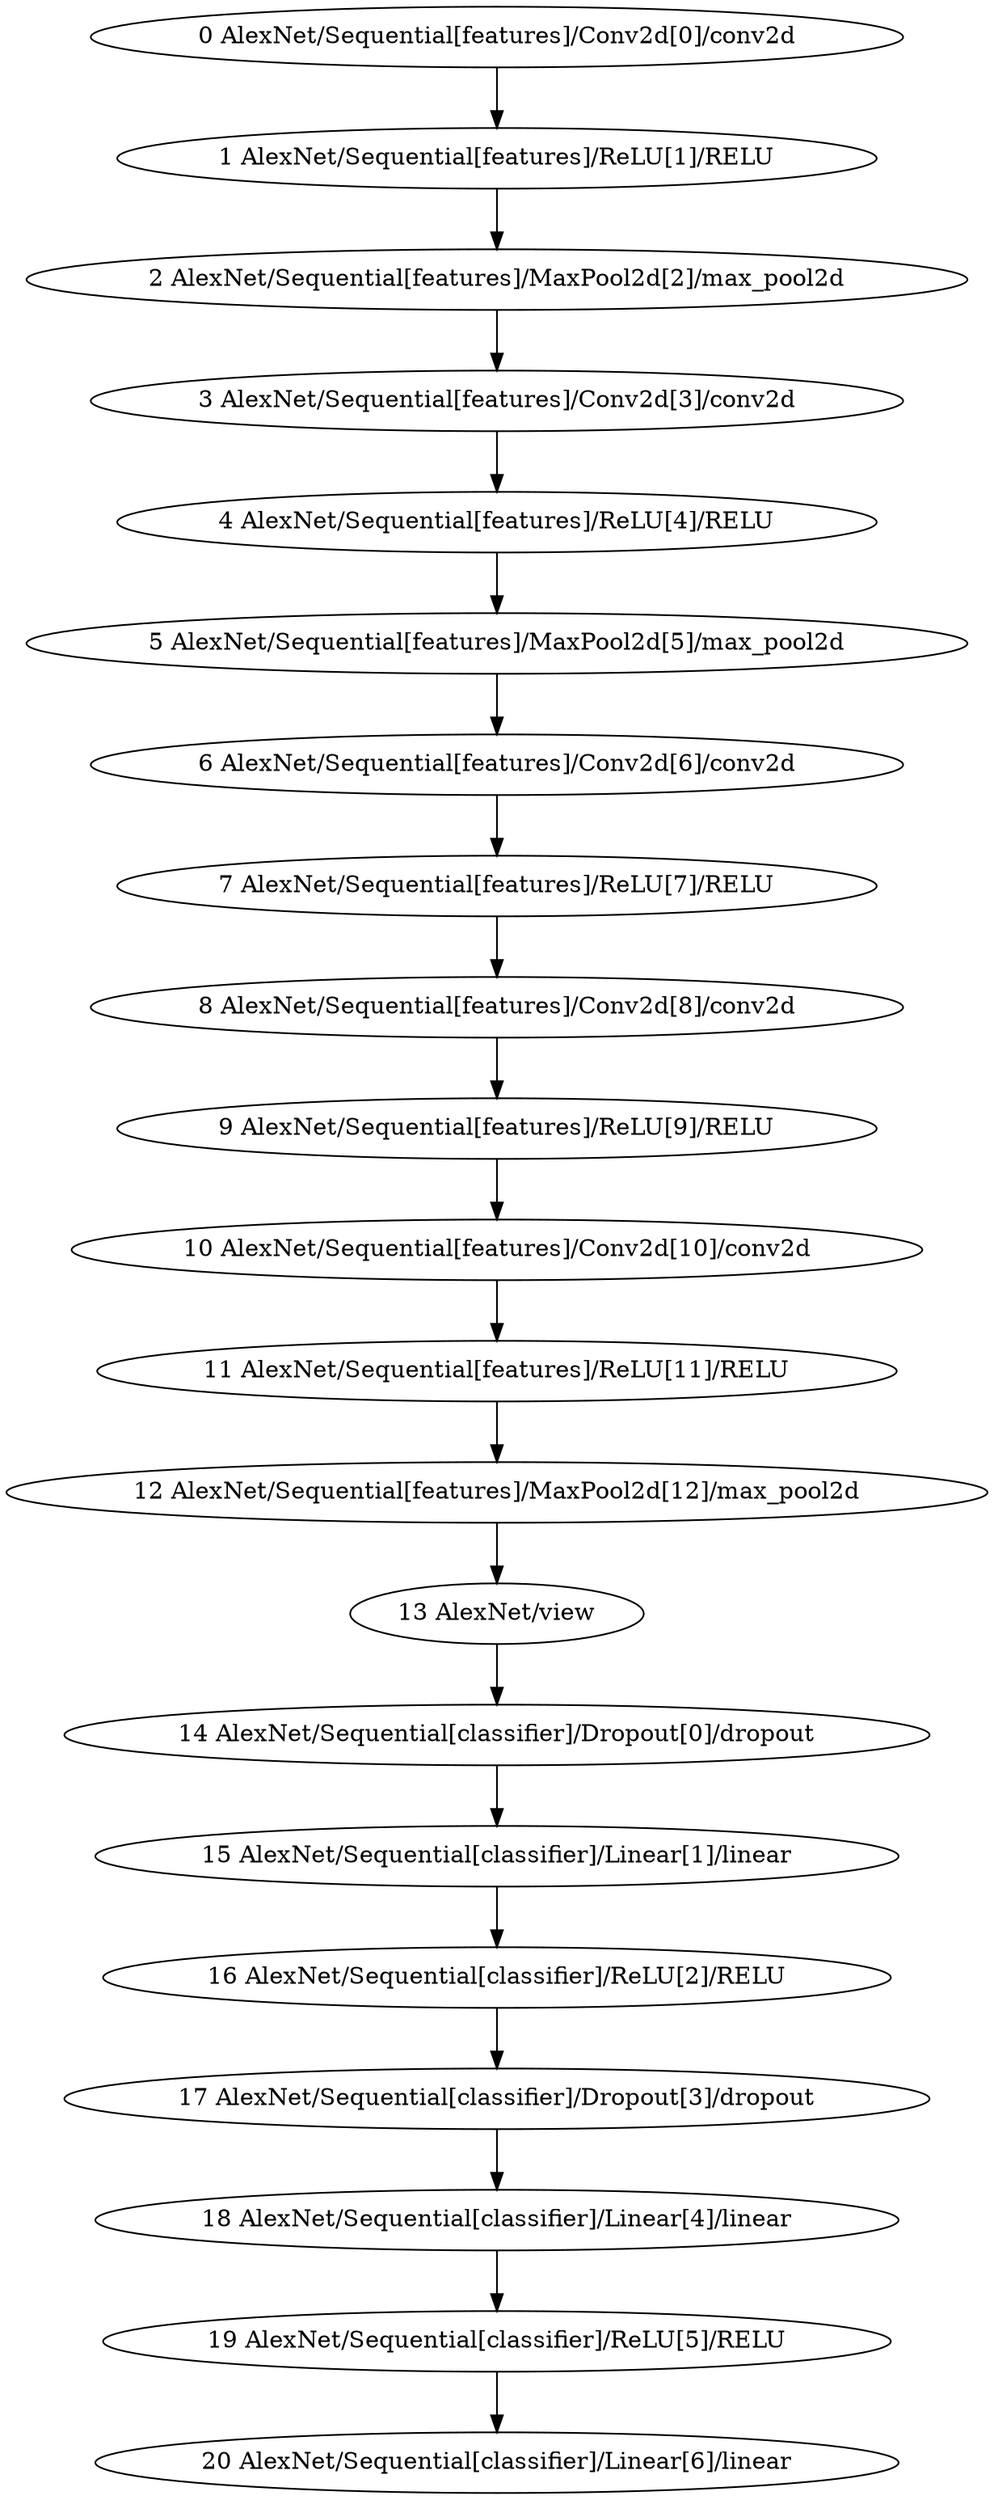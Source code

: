 strict digraph  {
"0 AlexNet/Sequential[features]/Conv2d[0]/conv2d" [id=0, scope="AlexNet/Sequential[features]/Conv2d[0]", type=conv2d];
"1 AlexNet/Sequential[features]/ReLU[1]/RELU" [id=1, scope="AlexNet/Sequential[features]/ReLU[1]", type=RELU];
"2 AlexNet/Sequential[features]/MaxPool2d[2]/max_pool2d" [id=2, scope="AlexNet/Sequential[features]/MaxPool2d[2]", type=max_pool2d];
"3 AlexNet/Sequential[features]/Conv2d[3]/conv2d" [id=3, scope="AlexNet/Sequential[features]/Conv2d[3]", type=conv2d];
"4 AlexNet/Sequential[features]/ReLU[4]/RELU" [id=4, scope="AlexNet/Sequential[features]/ReLU[4]", type=RELU];
"5 AlexNet/Sequential[features]/MaxPool2d[5]/max_pool2d" [id=5, scope="AlexNet/Sequential[features]/MaxPool2d[5]", type=max_pool2d];
"6 AlexNet/Sequential[features]/Conv2d[6]/conv2d" [id=6, scope="AlexNet/Sequential[features]/Conv2d[6]", type=conv2d];
"7 AlexNet/Sequential[features]/ReLU[7]/RELU" [id=7, scope="AlexNet/Sequential[features]/ReLU[7]", type=RELU];
"8 AlexNet/Sequential[features]/Conv2d[8]/conv2d" [id=8, scope="AlexNet/Sequential[features]/Conv2d[8]", type=conv2d];
"9 AlexNet/Sequential[features]/ReLU[9]/RELU" [id=9, scope="AlexNet/Sequential[features]/ReLU[9]", type=RELU];
"10 AlexNet/Sequential[features]/Conv2d[10]/conv2d" [id=10, scope="AlexNet/Sequential[features]/Conv2d[10]", type=conv2d];
"11 AlexNet/Sequential[features]/ReLU[11]/RELU" [id=11, scope="AlexNet/Sequential[features]/ReLU[11]", type=RELU];
"12 AlexNet/Sequential[features]/MaxPool2d[12]/max_pool2d" [id=12, scope="AlexNet/Sequential[features]/MaxPool2d[12]", type=max_pool2d];
"13 AlexNet/view" [id=13, scope=AlexNet, type=view];
"14 AlexNet/Sequential[classifier]/Dropout[0]/dropout" [id=14, scope="AlexNet/Sequential[classifier]/Dropout[0]", type=dropout];
"15 AlexNet/Sequential[classifier]/Linear[1]/linear" [id=15, scope="AlexNet/Sequential[classifier]/Linear[1]", type=linear];
"16 AlexNet/Sequential[classifier]/ReLU[2]/RELU" [id=16, scope="AlexNet/Sequential[classifier]/ReLU[2]", type=RELU];
"17 AlexNet/Sequential[classifier]/Dropout[3]/dropout" [id=17, scope="AlexNet/Sequential[classifier]/Dropout[3]", type=dropout];
"18 AlexNet/Sequential[classifier]/Linear[4]/linear" [id=18, scope="AlexNet/Sequential[classifier]/Linear[4]", type=linear];
"19 AlexNet/Sequential[classifier]/ReLU[5]/RELU" [id=19, scope="AlexNet/Sequential[classifier]/ReLU[5]", type=RELU];
"20 AlexNet/Sequential[classifier]/Linear[6]/linear" [id=20, scope="AlexNet/Sequential[classifier]/Linear[6]", type=linear];
"0 AlexNet/Sequential[features]/Conv2d[0]/conv2d" -> "1 AlexNet/Sequential[features]/ReLU[1]/RELU";
"1 AlexNet/Sequential[features]/ReLU[1]/RELU" -> "2 AlexNet/Sequential[features]/MaxPool2d[2]/max_pool2d";
"2 AlexNet/Sequential[features]/MaxPool2d[2]/max_pool2d" -> "3 AlexNet/Sequential[features]/Conv2d[3]/conv2d";
"3 AlexNet/Sequential[features]/Conv2d[3]/conv2d" -> "4 AlexNet/Sequential[features]/ReLU[4]/RELU";
"4 AlexNet/Sequential[features]/ReLU[4]/RELU" -> "5 AlexNet/Sequential[features]/MaxPool2d[5]/max_pool2d";
"5 AlexNet/Sequential[features]/MaxPool2d[5]/max_pool2d" -> "6 AlexNet/Sequential[features]/Conv2d[6]/conv2d";
"6 AlexNet/Sequential[features]/Conv2d[6]/conv2d" -> "7 AlexNet/Sequential[features]/ReLU[7]/RELU";
"7 AlexNet/Sequential[features]/ReLU[7]/RELU" -> "8 AlexNet/Sequential[features]/Conv2d[8]/conv2d";
"8 AlexNet/Sequential[features]/Conv2d[8]/conv2d" -> "9 AlexNet/Sequential[features]/ReLU[9]/RELU";
"9 AlexNet/Sequential[features]/ReLU[9]/RELU" -> "10 AlexNet/Sequential[features]/Conv2d[10]/conv2d";
"10 AlexNet/Sequential[features]/Conv2d[10]/conv2d" -> "11 AlexNet/Sequential[features]/ReLU[11]/RELU";
"11 AlexNet/Sequential[features]/ReLU[11]/RELU" -> "12 AlexNet/Sequential[features]/MaxPool2d[12]/max_pool2d";
"12 AlexNet/Sequential[features]/MaxPool2d[12]/max_pool2d" -> "13 AlexNet/view";
"13 AlexNet/view" -> "14 AlexNet/Sequential[classifier]/Dropout[0]/dropout";
"14 AlexNet/Sequential[classifier]/Dropout[0]/dropout" -> "15 AlexNet/Sequential[classifier]/Linear[1]/linear";
"15 AlexNet/Sequential[classifier]/Linear[1]/linear" -> "16 AlexNet/Sequential[classifier]/ReLU[2]/RELU";
"16 AlexNet/Sequential[classifier]/ReLU[2]/RELU" -> "17 AlexNet/Sequential[classifier]/Dropout[3]/dropout";
"17 AlexNet/Sequential[classifier]/Dropout[3]/dropout" -> "18 AlexNet/Sequential[classifier]/Linear[4]/linear";
"18 AlexNet/Sequential[classifier]/Linear[4]/linear" -> "19 AlexNet/Sequential[classifier]/ReLU[5]/RELU";
"19 AlexNet/Sequential[classifier]/ReLU[5]/RELU" -> "20 AlexNet/Sequential[classifier]/Linear[6]/linear";
}
